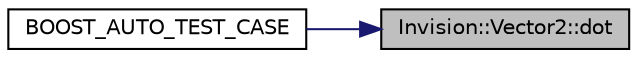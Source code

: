 digraph "Invision::Vector2::dot"
{
 // LATEX_PDF_SIZE
  edge [fontname="Helvetica",fontsize="10",labelfontname="Helvetica",labelfontsize="10"];
  node [fontname="Helvetica",fontsize="10",shape=record];
  rankdir="RL";
  Node1 [label="Invision::Vector2::dot",height=0.2,width=0.4,color="black", fillcolor="grey75", style="filled", fontcolor="black",tooltip="calculates the dot product of a vector"];
  Node1 -> Node2 [dir="back",color="midnightblue",fontsize="10",style="solid",fontname="Helvetica"];
  Node2 [label="BOOST_AUTO_TEST_CASE",height=0.2,width=0.4,color="black", fillcolor="white", style="filled",URL="$_vector2_unit_test_8cpp.html#a3557abb4d6fa1bcaade7f02cfb90718e",tooltip=" "];
}
